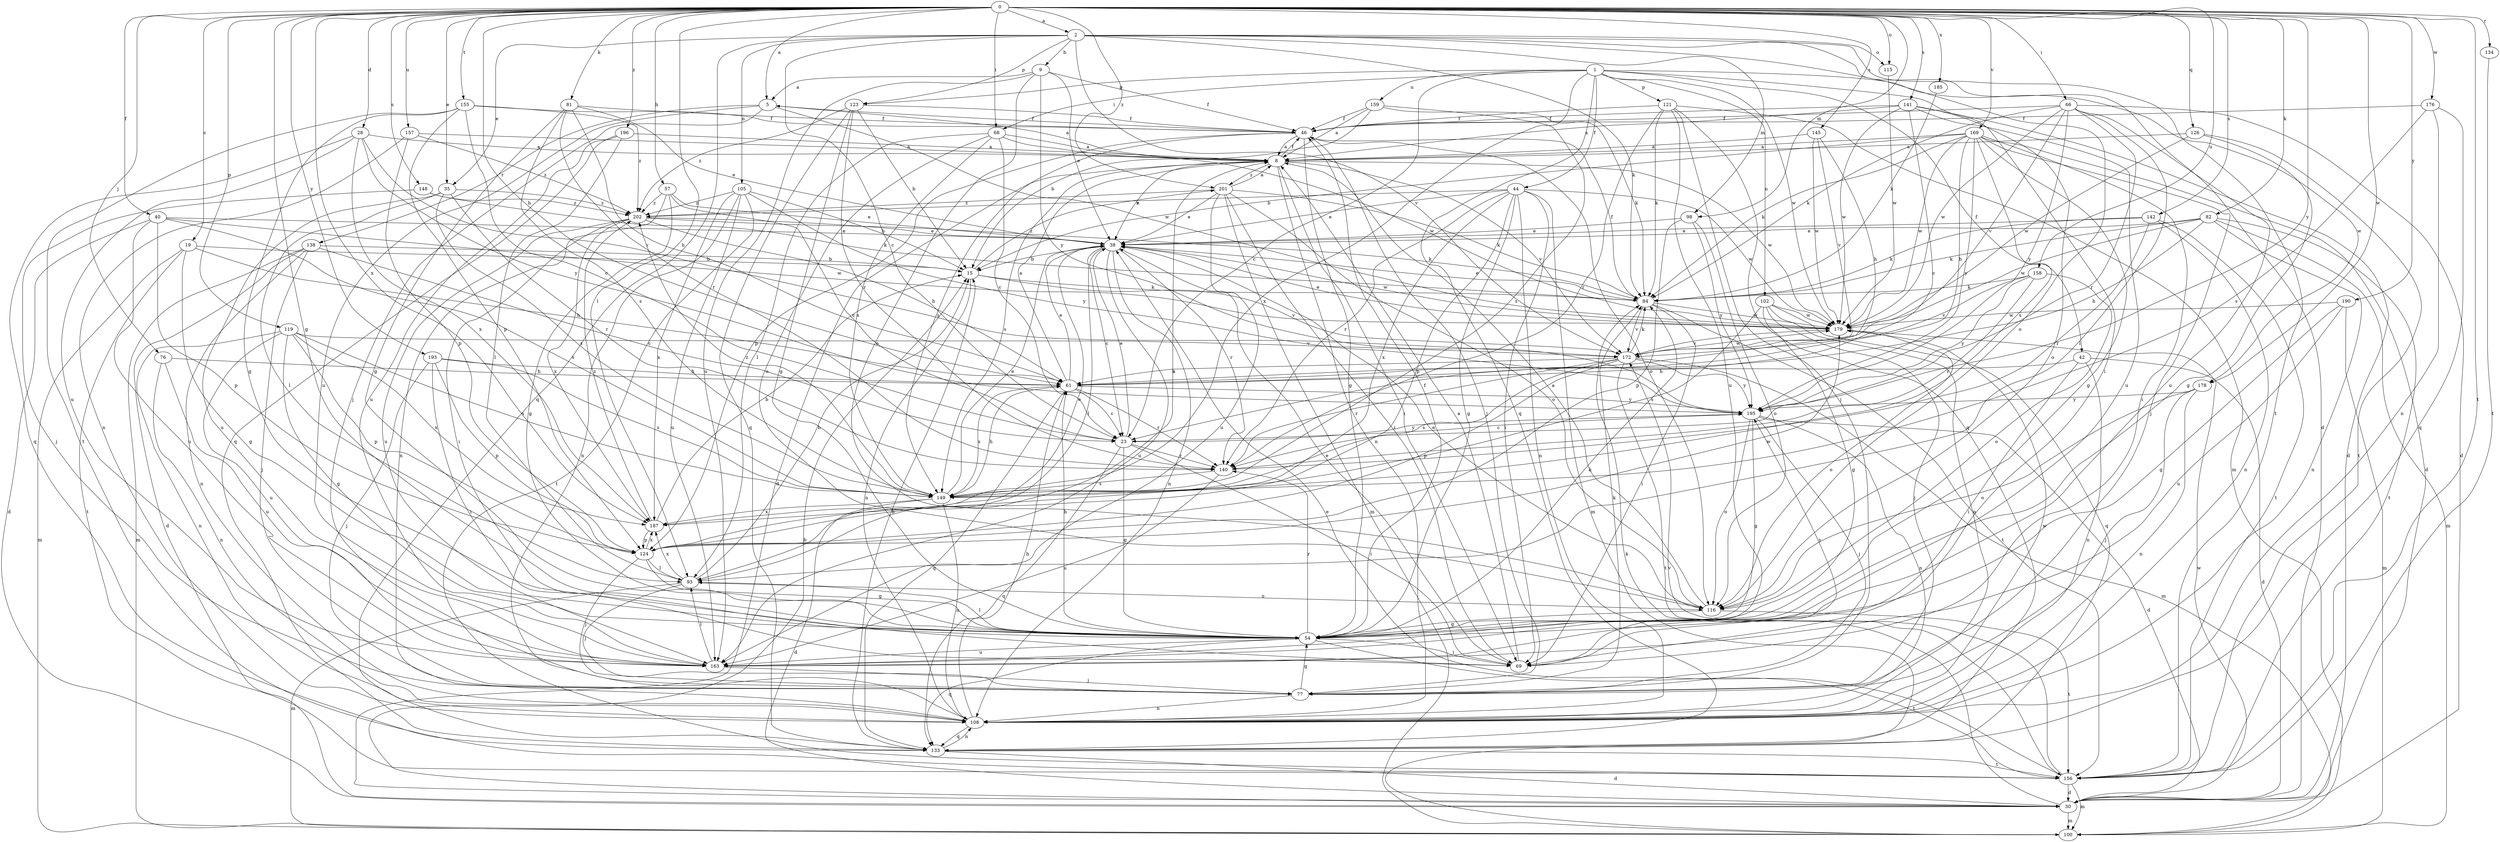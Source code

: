 strict digraph  {
0;
1;
2;
5;
8;
9;
15;
19;
23;
28;
30;
35;
38;
40;
42;
44;
46;
54;
57;
61;
66;
68;
69;
76;
77;
81;
82;
84;
93;
98;
100;
102;
105;
108;
115;
116;
119;
121;
123;
124;
126;
133;
134;
138;
140;
141;
142;
145;
148;
149;
155;
156;
157;
158;
159;
163;
169;
172;
176;
178;
179;
185;
187;
190;
193;
195;
196;
201;
202;
0 -> 2  [label=a];
0 -> 5  [label=a];
0 -> 19  [label=c];
0 -> 28  [label=d];
0 -> 35  [label=e];
0 -> 40  [label=f];
0 -> 54  [label=g];
0 -> 57  [label=h];
0 -> 61  [label=h];
0 -> 66  [label=i];
0 -> 68  [label=i];
0 -> 76  [label=j];
0 -> 81  [label=k];
0 -> 82  [label=k];
0 -> 93  [label=l];
0 -> 98  [label=m];
0 -> 115  [label=o];
0 -> 119  [label=p];
0 -> 126  [label=q];
0 -> 134  [label=r];
0 -> 141  [label=s];
0 -> 142  [label=s];
0 -> 145  [label=s];
0 -> 148  [label=s];
0 -> 155  [label=t];
0 -> 156  [label=t];
0 -> 157  [label=u];
0 -> 158  [label=u];
0 -> 169  [label=v];
0 -> 176  [label=w];
0 -> 178  [label=w];
0 -> 185  [label=x];
0 -> 187  [label=x];
0 -> 190  [label=y];
0 -> 193  [label=y];
0 -> 195  [label=y];
0 -> 196  [label=z];
0 -> 201  [label=z];
1 -> 23  [label=c];
1 -> 42  [label=f];
1 -> 44  [label=f];
1 -> 68  [label=i];
1 -> 69  [label=i];
1 -> 102  [label=n];
1 -> 121  [label=p];
1 -> 123  [label=p];
1 -> 133  [label=q];
1 -> 159  [label=u];
1 -> 178  [label=w];
1 -> 179  [label=w];
1 -> 187  [label=x];
2 -> 9  [label=b];
2 -> 23  [label=c];
2 -> 30  [label=d];
2 -> 35  [label=e];
2 -> 84  [label=k];
2 -> 98  [label=m];
2 -> 105  [label=n];
2 -> 115  [label=o];
2 -> 116  [label=o];
2 -> 123  [label=p];
2 -> 133  [label=q];
2 -> 156  [label=t];
2 -> 172  [label=v];
5 -> 46  [label=f];
5 -> 77  [label=j];
5 -> 138  [label=r];
5 -> 163  [label=u];
5 -> 179  [label=w];
8 -> 5  [label=a];
8 -> 30  [label=d];
8 -> 38  [label=e];
8 -> 46  [label=f];
8 -> 69  [label=i];
8 -> 108  [label=n];
8 -> 149  [label=s];
8 -> 172  [label=v];
8 -> 179  [label=w];
8 -> 201  [label=z];
9 -> 5  [label=a];
9 -> 38  [label=e];
9 -> 46  [label=f];
9 -> 116  [label=o];
9 -> 163  [label=u];
9 -> 195  [label=y];
15 -> 84  [label=k];
15 -> 108  [label=n];
15 -> 172  [label=v];
15 -> 201  [label=z];
19 -> 15  [label=b];
19 -> 54  [label=g];
19 -> 61  [label=h];
19 -> 100  [label=m];
19 -> 156  [label=t];
23 -> 38  [label=e];
23 -> 54  [label=g];
23 -> 69  [label=i];
23 -> 133  [label=q];
23 -> 140  [label=r];
23 -> 195  [label=y];
28 -> 8  [label=a];
28 -> 133  [label=q];
28 -> 163  [label=u];
28 -> 172  [label=v];
28 -> 187  [label=x];
28 -> 195  [label=y];
30 -> 15  [label=b];
30 -> 84  [label=k];
30 -> 100  [label=m];
30 -> 179  [label=w];
35 -> 93  [label=l];
35 -> 140  [label=r];
35 -> 149  [label=s];
35 -> 163  [label=u];
35 -> 202  [label=z];
38 -> 15  [label=b];
38 -> 23  [label=c];
38 -> 93  [label=l];
38 -> 108  [label=n];
38 -> 140  [label=r];
38 -> 163  [label=u];
38 -> 179  [label=w];
40 -> 30  [label=d];
40 -> 38  [label=e];
40 -> 124  [label=p];
40 -> 149  [label=s];
40 -> 163  [label=u];
40 -> 179  [label=w];
42 -> 30  [label=d];
42 -> 61  [label=h];
42 -> 69  [label=i];
42 -> 108  [label=n];
44 -> 38  [label=e];
44 -> 54  [label=g];
44 -> 69  [label=i];
44 -> 100  [label=m];
44 -> 108  [label=n];
44 -> 124  [label=p];
44 -> 140  [label=r];
44 -> 179  [label=w];
44 -> 187  [label=x];
44 -> 202  [label=z];
46 -> 8  [label=a];
46 -> 54  [label=g];
46 -> 77  [label=j];
46 -> 116  [label=o];
46 -> 124  [label=p];
46 -> 149  [label=s];
54 -> 46  [label=f];
54 -> 61  [label=h];
54 -> 69  [label=i];
54 -> 84  [label=k];
54 -> 93  [label=l];
54 -> 133  [label=q];
54 -> 140  [label=r];
54 -> 156  [label=t];
54 -> 163  [label=u];
57 -> 23  [label=c];
57 -> 38  [label=e];
57 -> 54  [label=g];
57 -> 108  [label=n];
57 -> 202  [label=z];
61 -> 8  [label=a];
61 -> 23  [label=c];
61 -> 38  [label=e];
61 -> 133  [label=q];
61 -> 140  [label=r];
61 -> 149  [label=s];
61 -> 195  [label=y];
66 -> 30  [label=d];
66 -> 46  [label=f];
66 -> 84  [label=k];
66 -> 93  [label=l];
66 -> 140  [label=r];
66 -> 163  [label=u];
66 -> 172  [label=v];
66 -> 179  [label=w];
66 -> 195  [label=y];
68 -> 8  [label=a];
68 -> 23  [label=c];
68 -> 93  [label=l];
68 -> 116  [label=o];
68 -> 149  [label=s];
68 -> 179  [label=w];
69 -> 8  [label=a];
69 -> 38  [label=e];
69 -> 195  [label=y];
76 -> 61  [label=h];
76 -> 108  [label=n];
76 -> 163  [label=u];
77 -> 54  [label=g];
77 -> 84  [label=k];
77 -> 108  [label=n];
81 -> 38  [label=e];
81 -> 46  [label=f];
81 -> 54  [label=g];
81 -> 61  [label=h];
81 -> 140  [label=r];
81 -> 149  [label=s];
82 -> 38  [label=e];
82 -> 61  [label=h];
82 -> 84  [label=k];
82 -> 100  [label=m];
82 -> 108  [label=n];
82 -> 156  [label=t];
82 -> 179  [label=w];
84 -> 38  [label=e];
84 -> 46  [label=f];
84 -> 69  [label=i];
84 -> 156  [label=t];
84 -> 172  [label=v];
84 -> 179  [label=w];
93 -> 8  [label=a];
93 -> 15  [label=b];
93 -> 77  [label=j];
93 -> 100  [label=m];
93 -> 116  [label=o];
93 -> 187  [label=x];
98 -> 38  [label=e];
98 -> 116  [label=o];
98 -> 124  [label=p];
98 -> 195  [label=y];
102 -> 54  [label=g];
102 -> 77  [label=j];
102 -> 108  [label=n];
102 -> 133  [label=q];
102 -> 149  [label=s];
102 -> 179  [label=w];
105 -> 15  [label=b];
105 -> 108  [label=n];
105 -> 156  [label=t];
105 -> 163  [label=u];
105 -> 187  [label=x];
105 -> 195  [label=y];
105 -> 202  [label=z];
108 -> 61  [label=h];
108 -> 133  [label=q];
108 -> 179  [label=w];
115 -> 179  [label=w];
116 -> 8  [label=a];
116 -> 38  [label=e];
116 -> 54  [label=g];
116 -> 156  [label=t];
119 -> 54  [label=g];
119 -> 108  [label=n];
119 -> 124  [label=p];
119 -> 149  [label=s];
119 -> 163  [label=u];
119 -> 172  [label=v];
119 -> 187  [label=x];
121 -> 46  [label=f];
121 -> 77  [label=j];
121 -> 84  [label=k];
121 -> 100  [label=m];
121 -> 133  [label=q];
121 -> 140  [label=r];
121 -> 163  [label=u];
123 -> 15  [label=b];
123 -> 46  [label=f];
123 -> 54  [label=g];
123 -> 133  [label=q];
123 -> 140  [label=r];
123 -> 202  [label=z];
124 -> 38  [label=e];
124 -> 54  [label=g];
124 -> 77  [label=j];
124 -> 93  [label=l];
124 -> 179  [label=w];
124 -> 187  [label=x];
126 -> 8  [label=a];
126 -> 54  [label=g];
126 -> 156  [label=t];
126 -> 179  [label=w];
133 -> 15  [label=b];
133 -> 30  [label=d];
133 -> 108  [label=n];
133 -> 156  [label=t];
134 -> 156  [label=t];
138 -> 15  [label=b];
138 -> 23  [label=c];
138 -> 30  [label=d];
138 -> 77  [label=j];
138 -> 100  [label=m];
138 -> 108  [label=n];
140 -> 149  [label=s];
140 -> 163  [label=u];
141 -> 8  [label=a];
141 -> 23  [label=c];
141 -> 30  [label=d];
141 -> 46  [label=f];
141 -> 116  [label=o];
141 -> 163  [label=u];
141 -> 179  [label=w];
142 -> 38  [label=e];
142 -> 84  [label=k];
142 -> 108  [label=n];
142 -> 140  [label=r];
142 -> 156  [label=t];
145 -> 8  [label=a];
145 -> 61  [label=h];
145 -> 172  [label=v];
145 -> 179  [label=w];
148 -> 77  [label=j];
148 -> 84  [label=k];
148 -> 202  [label=z];
149 -> 30  [label=d];
149 -> 38  [label=e];
149 -> 61  [label=h];
149 -> 108  [label=n];
149 -> 187  [label=x];
149 -> 202  [label=z];
155 -> 23  [label=c];
155 -> 46  [label=f];
155 -> 54  [label=g];
155 -> 124  [label=p];
155 -> 156  [label=t];
155 -> 202  [label=z];
156 -> 30  [label=d];
156 -> 38  [label=e];
156 -> 100  [label=m];
156 -> 172  [label=v];
157 -> 8  [label=a];
157 -> 108  [label=n];
157 -> 124  [label=p];
157 -> 202  [label=z];
158 -> 84  [label=k];
158 -> 116  [label=o];
158 -> 140  [label=r];
158 -> 172  [label=v];
158 -> 195  [label=y];
159 -> 8  [label=a];
159 -> 15  [label=b];
159 -> 46  [label=f];
159 -> 84  [label=k];
159 -> 149  [label=s];
163 -> 77  [label=j];
163 -> 93  [label=l];
169 -> 8  [label=a];
169 -> 15  [label=b];
169 -> 30  [label=d];
169 -> 54  [label=g];
169 -> 61  [label=h];
169 -> 69  [label=i];
169 -> 77  [label=j];
169 -> 84  [label=k];
169 -> 149  [label=s];
169 -> 179  [label=w];
169 -> 195  [label=y];
172 -> 61  [label=h];
172 -> 84  [label=k];
172 -> 100  [label=m];
172 -> 124  [label=p];
172 -> 140  [label=r];
172 -> 149  [label=s];
172 -> 156  [label=t];
172 -> 179  [label=w];
172 -> 195  [label=y];
176 -> 46  [label=f];
176 -> 108  [label=n];
176 -> 133  [label=q];
176 -> 149  [label=s];
178 -> 77  [label=j];
178 -> 108  [label=n];
178 -> 116  [label=o];
178 -> 195  [label=y];
179 -> 38  [label=e];
179 -> 116  [label=o];
179 -> 172  [label=v];
185 -> 84  [label=k];
187 -> 15  [label=b];
187 -> 124  [label=p];
187 -> 202  [label=z];
190 -> 54  [label=g];
190 -> 100  [label=m];
190 -> 163  [label=u];
190 -> 179  [label=w];
193 -> 61  [label=h];
193 -> 69  [label=i];
193 -> 77  [label=j];
193 -> 124  [label=p];
193 -> 149  [label=s];
195 -> 23  [label=c];
195 -> 30  [label=d];
195 -> 54  [label=g];
195 -> 77  [label=j];
195 -> 108  [label=n];
195 -> 116  [label=o];
196 -> 8  [label=a];
196 -> 93  [label=l];
196 -> 133  [label=q];
196 -> 163  [label=u];
201 -> 8  [label=a];
201 -> 38  [label=e];
201 -> 69  [label=i];
201 -> 84  [label=k];
201 -> 100  [label=m];
201 -> 116  [label=o];
201 -> 163  [label=u];
201 -> 202  [label=z];
202 -> 38  [label=e];
202 -> 61  [label=h];
202 -> 69  [label=i];
202 -> 84  [label=k];
202 -> 163  [label=u];
202 -> 187  [label=x];
}
